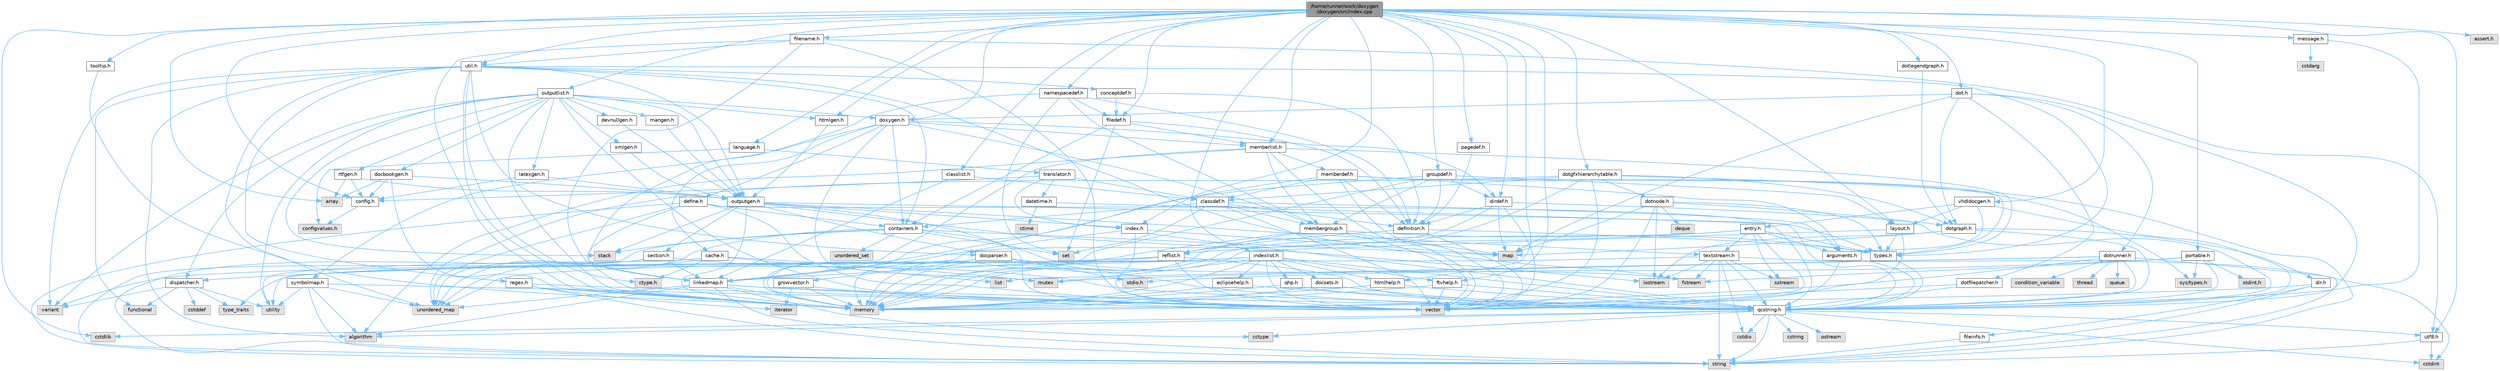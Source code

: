 digraph "/home/runner/work/doxygen/doxygen/src/index.cpp"
{
 // INTERACTIVE_SVG=YES
 // LATEX_PDF_SIZE
  bgcolor="transparent";
  edge [fontname=Helvetica,fontsize=10,labelfontname=Helvetica,labelfontsize=10];
  node [fontname=Helvetica,fontsize=10,shape=box,height=0.2,width=0.4];
  Node1 [label="/home/runner/work/doxygen\l/doxygen/src/index.cpp",height=0.2,width=0.4,color="gray40", fillcolor="grey60", style="filled", fontcolor="black",tooltip="This file contains functions for the various index pages."];
  Node1 -> Node2 [color="steelblue1",style="solid"];
  Node2 [label="cstdlib",height=0.2,width=0.4,color="grey60", fillcolor="#E0E0E0", style="filled",tooltip=" "];
  Node1 -> Node3 [color="steelblue1",style="solid"];
  Node3 [label="array",height=0.2,width=0.4,color="grey60", fillcolor="#E0E0E0", style="filled",tooltip=" "];
  Node1 -> Node4 [color="steelblue1",style="solid"];
  Node4 [label="assert.h",height=0.2,width=0.4,color="grey60", fillcolor="#E0E0E0", style="filled",tooltip=" "];
  Node1 -> Node5 [color="steelblue1",style="solid"];
  Node5 [label="message.h",height=0.2,width=0.4,color="grey40", fillcolor="white", style="filled",URL="$d2/d0d/message_8h.html",tooltip=" "];
  Node5 -> Node6 [color="steelblue1",style="solid"];
  Node6 [label="cstdarg",height=0.2,width=0.4,color="grey60", fillcolor="#E0E0E0", style="filled",tooltip=" "];
  Node5 -> Node7 [color="steelblue1",style="solid"];
  Node7 [label="qcstring.h",height=0.2,width=0.4,color="grey40", fillcolor="white", style="filled",URL="$d7/d5c/qcstring_8h.html",tooltip=" "];
  Node7 -> Node8 [color="steelblue1",style="solid"];
  Node8 [label="string",height=0.2,width=0.4,color="grey60", fillcolor="#E0E0E0", style="filled",tooltip=" "];
  Node7 -> Node9 [color="steelblue1",style="solid"];
  Node9 [label="algorithm",height=0.2,width=0.4,color="grey60", fillcolor="#E0E0E0", style="filled",tooltip=" "];
  Node7 -> Node10 [color="steelblue1",style="solid"];
  Node10 [label="cctype",height=0.2,width=0.4,color="grey60", fillcolor="#E0E0E0", style="filled",tooltip=" "];
  Node7 -> Node11 [color="steelblue1",style="solid"];
  Node11 [label="cstring",height=0.2,width=0.4,color="grey60", fillcolor="#E0E0E0", style="filled",tooltip=" "];
  Node7 -> Node12 [color="steelblue1",style="solid"];
  Node12 [label="cstdio",height=0.2,width=0.4,color="grey60", fillcolor="#E0E0E0", style="filled",tooltip=" "];
  Node7 -> Node2 [color="steelblue1",style="solid"];
  Node7 -> Node13 [color="steelblue1",style="solid"];
  Node13 [label="cstdint",height=0.2,width=0.4,color="grey60", fillcolor="#E0E0E0", style="filled",tooltip=" "];
  Node7 -> Node14 [color="steelblue1",style="solid"];
  Node14 [label="ostream",height=0.2,width=0.4,color="grey60", fillcolor="#E0E0E0", style="filled",tooltip=" "];
  Node7 -> Node15 [color="steelblue1",style="solid"];
  Node15 [label="utf8.h",height=0.2,width=0.4,color="grey40", fillcolor="white", style="filled",URL="$db/d7c/utf8_8h.html",tooltip="Various UTF8 related helper functions."];
  Node15 -> Node13 [color="steelblue1",style="solid"];
  Node15 -> Node8 [color="steelblue1",style="solid"];
  Node1 -> Node16 [color="steelblue1",style="solid"];
  Node16 [label="index.h",height=0.2,width=0.4,color="grey40", fillcolor="white", style="filled",URL="$d1/db5/index_8h.html",tooltip=" "];
  Node16 -> Node17 [color="steelblue1",style="solid"];
  Node17 [label="memory",height=0.2,width=0.4,color="grey60", fillcolor="#E0E0E0", style="filled",tooltip=" "];
  Node16 -> Node18 [color="steelblue1",style="solid"];
  Node18 [label="vector",height=0.2,width=0.4,color="grey60", fillcolor="#E0E0E0", style="filled",tooltip=" "];
  Node16 -> Node19 [color="steelblue1",style="solid"];
  Node19 [label="map",height=0.2,width=0.4,color="grey60", fillcolor="#E0E0E0", style="filled",tooltip=" "];
  Node16 -> Node7 [color="steelblue1",style="solid"];
  Node1 -> Node20 [color="steelblue1",style="solid"];
  Node20 [label="indexlist.h",height=0.2,width=0.4,color="grey40", fillcolor="white", style="filled",URL="$d5/d61/indexlist_8h.html",tooltip=" "];
  Node20 -> Node21 [color="steelblue1",style="solid"];
  Node21 [label="utility",height=0.2,width=0.4,color="grey60", fillcolor="#E0E0E0", style="filled",tooltip=" "];
  Node20 -> Node18 [color="steelblue1",style="solid"];
  Node20 -> Node17 [color="steelblue1",style="solid"];
  Node20 -> Node22 [color="steelblue1",style="solid"];
  Node22 [label="mutex",height=0.2,width=0.4,color="grey60", fillcolor="#E0E0E0", style="filled",tooltip=" "];
  Node20 -> Node23 [color="steelblue1",style="solid"];
  Node23 [label="variant",height=0.2,width=0.4,color="grey60", fillcolor="#E0E0E0", style="filled",tooltip=" "];
  Node20 -> Node7 [color="steelblue1",style="solid"];
  Node20 -> Node24 [color="steelblue1",style="solid"];
  Node24 [label="dispatcher.h",height=0.2,width=0.4,color="grey40", fillcolor="white", style="filled",URL="$da/d73/dispatcher_8h.html",tooltip=" "];
  Node24 -> Node25 [color="steelblue1",style="solid"];
  Node25 [label="cstddef",height=0.2,width=0.4,color="grey60", fillcolor="#E0E0E0", style="filled",tooltip=" "];
  Node24 -> Node21 [color="steelblue1",style="solid"];
  Node24 -> Node26 [color="steelblue1",style="solid"];
  Node26 [label="functional",height=0.2,width=0.4,color="grey60", fillcolor="#E0E0E0", style="filled",tooltip=" "];
  Node24 -> Node23 [color="steelblue1",style="solid"];
  Node24 -> Node27 [color="steelblue1",style="solid"];
  Node27 [label="type_traits",height=0.2,width=0.4,color="grey60", fillcolor="#E0E0E0", style="filled",tooltip=" "];
  Node20 -> Node28 [color="steelblue1",style="solid"];
  Node28 [label="docsets.h",height=0.2,width=0.4,color="grey40", fillcolor="white", style="filled",URL="$d1/db2/docsets_8h.html",tooltip=" "];
  Node28 -> Node17 [color="steelblue1",style="solid"];
  Node28 -> Node7 [color="steelblue1",style="solid"];
  Node20 -> Node29 [color="steelblue1",style="solid"];
  Node29 [label="eclipsehelp.h",height=0.2,width=0.4,color="grey40", fillcolor="white", style="filled",URL="$db/d9e/eclipsehelp_8h.html",tooltip=" "];
  Node29 -> Node17 [color="steelblue1",style="solid"];
  Node29 -> Node7 [color="steelblue1",style="solid"];
  Node20 -> Node30 [color="steelblue1",style="solid"];
  Node30 [label="ftvhelp.h",height=0.2,width=0.4,color="grey40", fillcolor="white", style="filled",URL="$d2/d4a/ftvhelp_8h.html",tooltip=" "];
  Node30 -> Node17 [color="steelblue1",style="solid"];
  Node30 -> Node18 [color="steelblue1",style="solid"];
  Node30 -> Node7 [color="steelblue1",style="solid"];
  Node20 -> Node31 [color="steelblue1",style="solid"];
  Node31 [label="htmlhelp.h",height=0.2,width=0.4,color="grey40", fillcolor="white", style="filled",URL="$d8/dc3/htmlhelp_8h.html",tooltip=" "];
  Node31 -> Node17 [color="steelblue1",style="solid"];
  Node31 -> Node7 [color="steelblue1",style="solid"];
  Node20 -> Node32 [color="steelblue1",style="solid"];
  Node32 [label="qhp.h",height=0.2,width=0.4,color="grey40", fillcolor="white", style="filled",URL="$dc/d20/qhp_8h.html",tooltip=" "];
  Node32 -> Node17 [color="steelblue1",style="solid"];
  Node32 -> Node7 [color="steelblue1",style="solid"];
  Node1 -> Node33 [color="steelblue1",style="solid"];
  Node33 [label="doxygen.h",height=0.2,width=0.4,color="grey40", fillcolor="white", style="filled",URL="$d1/da1/doxygen_8h.html",tooltip=" "];
  Node33 -> Node22 [color="steelblue1",style="solid"];
  Node33 -> Node34 [color="steelblue1",style="solid"];
  Node34 [label="containers.h",height=0.2,width=0.4,color="grey40", fillcolor="white", style="filled",URL="$d5/d75/containers_8h.html",tooltip=" "];
  Node34 -> Node18 [color="steelblue1",style="solid"];
  Node34 -> Node8 [color="steelblue1",style="solid"];
  Node34 -> Node35 [color="steelblue1",style="solid"];
  Node35 [label="set",height=0.2,width=0.4,color="grey60", fillcolor="#E0E0E0", style="filled",tooltip=" "];
  Node34 -> Node19 [color="steelblue1",style="solid"];
  Node34 -> Node36 [color="steelblue1",style="solid"];
  Node36 [label="unordered_set",height=0.2,width=0.4,color="grey60", fillcolor="#E0E0E0", style="filled",tooltip=" "];
  Node34 -> Node37 [color="steelblue1",style="solid"];
  Node37 [label="unordered_map",height=0.2,width=0.4,color="grey60", fillcolor="#E0E0E0", style="filled",tooltip=" "];
  Node34 -> Node38 [color="steelblue1",style="solid"];
  Node38 [label="stack",height=0.2,width=0.4,color="grey60", fillcolor="#E0E0E0", style="filled",tooltip=" "];
  Node33 -> Node39 [color="steelblue1",style="solid"];
  Node39 [label="membergroup.h",height=0.2,width=0.4,color="grey40", fillcolor="white", style="filled",URL="$d9/d11/membergroup_8h.html",tooltip=" "];
  Node39 -> Node18 [color="steelblue1",style="solid"];
  Node39 -> Node19 [color="steelblue1",style="solid"];
  Node39 -> Node17 [color="steelblue1",style="solid"];
  Node39 -> Node40 [color="steelblue1",style="solid"];
  Node40 [label="types.h",height=0.2,width=0.4,color="grey40", fillcolor="white", style="filled",URL="$d9/d49/types_8h.html",tooltip="This file contains a number of basic enums and types."];
  Node40 -> Node7 [color="steelblue1",style="solid"];
  Node39 -> Node41 [color="steelblue1",style="solid"];
  Node41 [label="reflist.h",height=0.2,width=0.4,color="grey40", fillcolor="white", style="filled",URL="$d1/d02/reflist_8h.html",tooltip=" "];
  Node41 -> Node18 [color="steelblue1",style="solid"];
  Node41 -> Node37 [color="steelblue1",style="solid"];
  Node41 -> Node17 [color="steelblue1",style="solid"];
  Node41 -> Node7 [color="steelblue1",style="solid"];
  Node41 -> Node42 [color="steelblue1",style="solid"];
  Node42 [label="linkedmap.h",height=0.2,width=0.4,color="grey40", fillcolor="white", style="filled",URL="$da/de1/linkedmap_8h.html",tooltip=" "];
  Node42 -> Node37 [color="steelblue1",style="solid"];
  Node42 -> Node18 [color="steelblue1",style="solid"];
  Node42 -> Node17 [color="steelblue1",style="solid"];
  Node42 -> Node8 [color="steelblue1",style="solid"];
  Node42 -> Node9 [color="steelblue1",style="solid"];
  Node42 -> Node10 [color="steelblue1",style="solid"];
  Node42 -> Node7 [color="steelblue1",style="solid"];
  Node33 -> Node43 [color="steelblue1",style="solid"];
  Node43 [label="dirdef.h",height=0.2,width=0.4,color="grey40", fillcolor="white", style="filled",URL="$d6/d15/dirdef_8h.html",tooltip=" "];
  Node43 -> Node18 [color="steelblue1",style="solid"];
  Node43 -> Node19 [color="steelblue1",style="solid"];
  Node43 -> Node7 [color="steelblue1",style="solid"];
  Node43 -> Node42 [color="steelblue1",style="solid"];
  Node43 -> Node44 [color="steelblue1",style="solid"];
  Node44 [label="definition.h",height=0.2,width=0.4,color="grey40", fillcolor="white", style="filled",URL="$df/da1/definition_8h.html",tooltip=" "];
  Node44 -> Node18 [color="steelblue1",style="solid"];
  Node44 -> Node40 [color="steelblue1",style="solid"];
  Node44 -> Node41 [color="steelblue1",style="solid"];
  Node33 -> Node45 [color="steelblue1",style="solid"];
  Node45 [label="memberlist.h",height=0.2,width=0.4,color="grey40", fillcolor="white", style="filled",URL="$dd/d78/memberlist_8h.html",tooltip=" "];
  Node45 -> Node18 [color="steelblue1",style="solid"];
  Node45 -> Node9 [color="steelblue1",style="solid"];
  Node45 -> Node46 [color="steelblue1",style="solid"];
  Node46 [label="memberdef.h",height=0.2,width=0.4,color="grey40", fillcolor="white", style="filled",URL="$d4/d46/memberdef_8h.html",tooltip=" "];
  Node46 -> Node18 [color="steelblue1",style="solid"];
  Node46 -> Node17 [color="steelblue1",style="solid"];
  Node46 -> Node47 [color="steelblue1",style="solid"];
  Node47 [label="sys/types.h",height=0.2,width=0.4,color="grey60", fillcolor="#E0E0E0", style="filled",tooltip=" "];
  Node46 -> Node40 [color="steelblue1",style="solid"];
  Node46 -> Node44 [color="steelblue1",style="solid"];
  Node46 -> Node48 [color="steelblue1",style="solid"];
  Node48 [label="arguments.h",height=0.2,width=0.4,color="grey40", fillcolor="white", style="filled",URL="$df/d9b/arguments_8h.html",tooltip=" "];
  Node48 -> Node18 [color="steelblue1",style="solid"];
  Node48 -> Node7 [color="steelblue1",style="solid"];
  Node46 -> Node49 [color="steelblue1",style="solid"];
  Node49 [label="classdef.h",height=0.2,width=0.4,color="grey40", fillcolor="white", style="filled",URL="$d1/da6/classdef_8h.html",tooltip=" "];
  Node49 -> Node18 [color="steelblue1",style="solid"];
  Node49 -> Node35 [color="steelblue1",style="solid"];
  Node49 -> Node34 [color="steelblue1",style="solid"];
  Node49 -> Node44 [color="steelblue1",style="solid"];
  Node49 -> Node48 [color="steelblue1",style="solid"];
  Node49 -> Node39 [color="steelblue1",style="solid"];
  Node45 -> Node42 [color="steelblue1",style="solid"];
  Node45 -> Node40 [color="steelblue1",style="solid"];
  Node45 -> Node39 [color="steelblue1",style="solid"];
  Node33 -> Node50 [color="steelblue1",style="solid"];
  Node50 [label="define.h",height=0.2,width=0.4,color="grey40", fillcolor="white", style="filled",URL="$df/d67/define_8h.html",tooltip=" "];
  Node50 -> Node18 [color="steelblue1",style="solid"];
  Node50 -> Node17 [color="steelblue1",style="solid"];
  Node50 -> Node8 [color="steelblue1",style="solid"];
  Node50 -> Node37 [color="steelblue1",style="solid"];
  Node50 -> Node7 [color="steelblue1",style="solid"];
  Node50 -> Node34 [color="steelblue1",style="solid"];
  Node33 -> Node51 [color="steelblue1",style="solid"];
  Node51 [label="cache.h",height=0.2,width=0.4,color="grey40", fillcolor="white", style="filled",URL="$d3/d26/cache_8h.html",tooltip=" "];
  Node51 -> Node52 [color="steelblue1",style="solid"];
  Node52 [label="list",height=0.2,width=0.4,color="grey60", fillcolor="#E0E0E0", style="filled",tooltip=" "];
  Node51 -> Node37 [color="steelblue1",style="solid"];
  Node51 -> Node22 [color="steelblue1",style="solid"];
  Node51 -> Node21 [color="steelblue1",style="solid"];
  Node51 -> Node53 [color="steelblue1",style="solid"];
  Node53 [label="ctype.h",height=0.2,width=0.4,color="grey60", fillcolor="#E0E0E0", style="filled",tooltip=" "];
  Node33 -> Node54 [color="steelblue1",style="solid"];
  Node54 [label="symbolmap.h",height=0.2,width=0.4,color="grey40", fillcolor="white", style="filled",URL="$d7/ddd/symbolmap_8h.html",tooltip=" "];
  Node54 -> Node9 [color="steelblue1",style="solid"];
  Node54 -> Node37 [color="steelblue1",style="solid"];
  Node54 -> Node18 [color="steelblue1",style="solid"];
  Node54 -> Node8 [color="steelblue1",style="solid"];
  Node54 -> Node21 [color="steelblue1",style="solid"];
  Node1 -> Node55 [color="steelblue1",style="solid"];
  Node55 [label="config.h",height=0.2,width=0.4,color="grey40", fillcolor="white", style="filled",URL="$db/d16/config_8h.html",tooltip=" "];
  Node55 -> Node56 [color="steelblue1",style="solid"];
  Node56 [label="configvalues.h",height=0.2,width=0.4,color="grey60", fillcolor="#E0E0E0", style="filled",tooltip=" "];
  Node1 -> Node57 [color="steelblue1",style="solid"];
  Node57 [label="filedef.h",height=0.2,width=0.4,color="grey40", fillcolor="white", style="filled",URL="$d4/d3a/filedef_8h.html",tooltip=" "];
  Node57 -> Node35 [color="steelblue1",style="solid"];
  Node57 -> Node44 [color="steelblue1",style="solid"];
  Node57 -> Node45 [color="steelblue1",style="solid"];
  Node57 -> Node34 [color="steelblue1",style="solid"];
  Node1 -> Node58 [color="steelblue1",style="solid"];
  Node58 [label="outputlist.h",height=0.2,width=0.4,color="grey40", fillcolor="white", style="filled",URL="$d2/db9/outputlist_8h.html",tooltip=" "];
  Node58 -> Node21 [color="steelblue1",style="solid"];
  Node58 -> Node18 [color="steelblue1",style="solid"];
  Node58 -> Node17 [color="steelblue1",style="solid"];
  Node58 -> Node23 [color="steelblue1",style="solid"];
  Node58 -> Node38 [color="steelblue1",style="solid"];
  Node58 -> Node59 [color="steelblue1",style="solid"];
  Node59 [label="outputgen.h",height=0.2,width=0.4,color="grey40", fillcolor="white", style="filled",URL="$df/d06/outputgen_8h.html",tooltip=" "];
  Node59 -> Node17 [color="steelblue1",style="solid"];
  Node59 -> Node38 [color="steelblue1",style="solid"];
  Node59 -> Node60 [color="steelblue1",style="solid"];
  Node60 [label="iostream",height=0.2,width=0.4,color="grey60", fillcolor="#E0E0E0", style="filled",tooltip=" "];
  Node59 -> Node61 [color="steelblue1",style="solid"];
  Node61 [label="fstream",height=0.2,width=0.4,color="grey60", fillcolor="#E0E0E0", style="filled",tooltip=" "];
  Node59 -> Node40 [color="steelblue1",style="solid"];
  Node59 -> Node16 [color="steelblue1",style="solid"];
  Node59 -> Node62 [color="steelblue1",style="solid"];
  Node62 [label="section.h",height=0.2,width=0.4,color="grey40", fillcolor="white", style="filled",URL="$d1/d2a/section_8h.html",tooltip=" "];
  Node62 -> Node8 [color="steelblue1",style="solid"];
  Node62 -> Node37 [color="steelblue1",style="solid"];
  Node62 -> Node7 [color="steelblue1",style="solid"];
  Node62 -> Node42 [color="steelblue1",style="solid"];
  Node59 -> Node63 [color="steelblue1",style="solid"];
  Node63 [label="textstream.h",height=0.2,width=0.4,color="grey40", fillcolor="white", style="filled",URL="$d4/d7d/textstream_8h.html",tooltip=" "];
  Node63 -> Node8 [color="steelblue1",style="solid"];
  Node63 -> Node60 [color="steelblue1",style="solid"];
  Node63 -> Node64 [color="steelblue1",style="solid"];
  Node64 [label="sstream",height=0.2,width=0.4,color="grey60", fillcolor="#E0E0E0", style="filled",tooltip=" "];
  Node63 -> Node13 [color="steelblue1",style="solid"];
  Node63 -> Node12 [color="steelblue1",style="solid"];
  Node63 -> Node61 [color="steelblue1",style="solid"];
  Node63 -> Node27 [color="steelblue1",style="solid"];
  Node63 -> Node7 [color="steelblue1",style="solid"];
  Node59 -> Node65 [color="steelblue1",style="solid"];
  Node65 [label="docparser.h",height=0.2,width=0.4,color="grey40", fillcolor="white", style="filled",URL="$de/d9c/docparser_8h.html",tooltip=" "];
  Node65 -> Node66 [color="steelblue1",style="solid"];
  Node66 [label="stdio.h",height=0.2,width=0.4,color="grey60", fillcolor="#E0E0E0", style="filled",tooltip=" "];
  Node65 -> Node17 [color="steelblue1",style="solid"];
  Node65 -> Node7 [color="steelblue1",style="solid"];
  Node65 -> Node67 [color="steelblue1",style="solid"];
  Node67 [label="growvector.h",height=0.2,width=0.4,color="grey40", fillcolor="white", style="filled",URL="$d7/d50/growvector_8h.html",tooltip=" "];
  Node67 -> Node18 [color="steelblue1",style="solid"];
  Node67 -> Node17 [color="steelblue1",style="solid"];
  Node67 -> Node68 [color="steelblue1",style="solid"];
  Node68 [label="iterator",height=0.2,width=0.4,color="grey60", fillcolor="#E0E0E0", style="filled",tooltip=" "];
  Node58 -> Node33 [color="steelblue1",style="solid"];
  Node58 -> Node24 [color="steelblue1",style="solid"];
  Node58 -> Node69 [color="steelblue1",style="solid"];
  Node69 [label="htmlgen.h",height=0.2,width=0.4,color="grey40", fillcolor="white", style="filled",URL="$d8/d56/htmlgen_8h.html",tooltip=" "];
  Node69 -> Node59 [color="steelblue1",style="solid"];
  Node58 -> Node70 [color="steelblue1",style="solid"];
  Node70 [label="latexgen.h",height=0.2,width=0.4,color="grey40", fillcolor="white", style="filled",URL="$d6/d9c/latexgen_8h.html",tooltip=" "];
  Node70 -> Node55 [color="steelblue1",style="solid"];
  Node70 -> Node59 [color="steelblue1",style="solid"];
  Node58 -> Node71 [color="steelblue1",style="solid"];
  Node71 [label="rtfgen.h",height=0.2,width=0.4,color="grey40", fillcolor="white", style="filled",URL="$d4/daa/rtfgen_8h.html",tooltip=" "];
  Node71 -> Node3 [color="steelblue1",style="solid"];
  Node71 -> Node55 [color="steelblue1",style="solid"];
  Node71 -> Node59 [color="steelblue1",style="solid"];
  Node58 -> Node72 [color="steelblue1",style="solid"];
  Node72 [label="mangen.h",height=0.2,width=0.4,color="grey40", fillcolor="white", style="filled",URL="$da/dc0/mangen_8h.html",tooltip=" "];
  Node72 -> Node59 [color="steelblue1",style="solid"];
  Node58 -> Node73 [color="steelblue1",style="solid"];
  Node73 [label="docbookgen.h",height=0.2,width=0.4,color="grey40", fillcolor="white", style="filled",URL="$de/dea/docbookgen_8h.html",tooltip=" "];
  Node73 -> Node17 [color="steelblue1",style="solid"];
  Node73 -> Node3 [color="steelblue1",style="solid"];
  Node73 -> Node55 [color="steelblue1",style="solid"];
  Node73 -> Node59 [color="steelblue1",style="solid"];
  Node58 -> Node74 [color="steelblue1",style="solid"];
  Node74 [label="xmlgen.h",height=0.2,width=0.4,color="grey40", fillcolor="white", style="filled",URL="$d9/d67/xmlgen_8h.html",tooltip=" "];
  Node74 -> Node59 [color="steelblue1",style="solid"];
  Node58 -> Node75 [color="steelblue1",style="solid"];
  Node75 [label="devnullgen.h",height=0.2,width=0.4,color="grey40", fillcolor="white", style="filled",URL="$d8/de5/devnullgen_8h.html",tooltip=" "];
  Node75 -> Node59 [color="steelblue1",style="solid"];
  Node1 -> Node76 [color="steelblue1",style="solid"];
  Node76 [label="util.h",height=0.2,width=0.4,color="grey40", fillcolor="white", style="filled",URL="$d8/d3c/util_8h.html",tooltip="A bunch of utility functions."];
  Node76 -> Node17 [color="steelblue1",style="solid"];
  Node76 -> Node37 [color="steelblue1",style="solid"];
  Node76 -> Node9 [color="steelblue1",style="solid"];
  Node76 -> Node26 [color="steelblue1",style="solid"];
  Node76 -> Node61 [color="steelblue1",style="solid"];
  Node76 -> Node23 [color="steelblue1",style="solid"];
  Node76 -> Node53 [color="steelblue1",style="solid"];
  Node76 -> Node40 [color="steelblue1",style="solid"];
  Node76 -> Node65 [color="steelblue1",style="solid"];
  Node76 -> Node34 [color="steelblue1",style="solid"];
  Node76 -> Node59 [color="steelblue1",style="solid"];
  Node76 -> Node77 [color="steelblue1",style="solid"];
  Node77 [label="regex.h",height=0.2,width=0.4,color="grey40", fillcolor="white", style="filled",URL="$d1/d21/regex_8h.html",tooltip=" "];
  Node77 -> Node17 [color="steelblue1",style="solid"];
  Node77 -> Node8 [color="steelblue1",style="solid"];
  Node77 -> Node18 [color="steelblue1",style="solid"];
  Node77 -> Node68 [color="steelblue1",style="solid"];
  Node76 -> Node78 [color="steelblue1",style="solid"];
  Node78 [label="conceptdef.h",height=0.2,width=0.4,color="grey40", fillcolor="white", style="filled",URL="$da/df1/conceptdef_8h.html",tooltip=" "];
  Node78 -> Node44 [color="steelblue1",style="solid"];
  Node78 -> Node57 [color="steelblue1",style="solid"];
  Node1 -> Node79 [color="steelblue1",style="solid"];
  Node79 [label="groupdef.h",height=0.2,width=0.4,color="grey40", fillcolor="white", style="filled",URL="$d1/de6/groupdef_8h.html",tooltip=" "];
  Node79 -> Node17 [color="steelblue1",style="solid"];
  Node79 -> Node44 [color="steelblue1",style="solid"];
  Node79 -> Node43 [color="steelblue1",style="solid"];
  Node79 -> Node80 [color="steelblue1",style="solid"];
  Node80 [label="layout.h",height=0.2,width=0.4,color="grey40", fillcolor="white", style="filled",URL="$db/d51/layout_8h.html",tooltip=" "];
  Node80 -> Node17 [color="steelblue1",style="solid"];
  Node80 -> Node18 [color="steelblue1",style="solid"];
  Node80 -> Node40 [color="steelblue1",style="solid"];
  Node79 -> Node39 [color="steelblue1",style="solid"];
  Node79 -> Node42 [color="steelblue1",style="solid"];
  Node1 -> Node81 [color="steelblue1",style="solid"];
  Node81 [label="language.h",height=0.2,width=0.4,color="grey40", fillcolor="white", style="filled",URL="$d8/dce/language_8h.html",tooltip=" "];
  Node81 -> Node82 [color="steelblue1",style="solid"];
  Node82 [label="translator.h",height=0.2,width=0.4,color="grey40", fillcolor="white", style="filled",URL="$d9/df1/translator_8h.html",tooltip=" "];
  Node82 -> Node49 [color="steelblue1",style="solid"];
  Node82 -> Node55 [color="steelblue1",style="solid"];
  Node82 -> Node83 [color="steelblue1",style="solid"];
  Node83 [label="datetime.h",height=0.2,width=0.4,color="grey40", fillcolor="white", style="filled",URL="$de/d1b/datetime_8h.html",tooltip=" "];
  Node83 -> Node84 [color="steelblue1",style="solid"];
  Node84 [label="ctime",height=0.2,width=0.4,color="grey60", fillcolor="#E0E0E0", style="filled",tooltip=" "];
  Node83 -> Node7 [color="steelblue1",style="solid"];
  Node82 -> Node16 [color="steelblue1",style="solid"];
  Node81 -> Node56 [color="steelblue1",style="solid"];
  Node1 -> Node69 [color="steelblue1",style="solid"];
  Node1 -> Node31 [color="steelblue1",style="solid"];
  Node1 -> Node30 [color="steelblue1",style="solid"];
  Node1 -> Node85 [color="steelblue1",style="solid"];
  Node85 [label="dot.h",height=0.2,width=0.4,color="grey40", fillcolor="white", style="filled",URL="$d6/d4a/dot_8h.html",tooltip=" "];
  Node85 -> Node19 [color="steelblue1",style="solid"];
  Node85 -> Node7 [color="steelblue1",style="solid"];
  Node85 -> Node86 [color="steelblue1",style="solid"];
  Node86 [label="dotgraph.h",height=0.2,width=0.4,color="grey40", fillcolor="white", style="filled",URL="$d0/daa/dotgraph_8h.html",tooltip=" "];
  Node86 -> Node60 [color="steelblue1",style="solid"];
  Node86 -> Node19 [color="steelblue1",style="solid"];
  Node86 -> Node7 [color="steelblue1",style="solid"];
  Node86 -> Node87 [color="steelblue1",style="solid"];
  Node87 [label="dir.h",height=0.2,width=0.4,color="grey40", fillcolor="white", style="filled",URL="$df/d9c/dir_8h.html",tooltip=" "];
  Node87 -> Node8 [color="steelblue1",style="solid"];
  Node87 -> Node17 [color="steelblue1",style="solid"];
  Node87 -> Node88 [color="steelblue1",style="solid"];
  Node88 [label="fileinfo.h",height=0.2,width=0.4,color="grey40", fillcolor="white", style="filled",URL="$df/d45/fileinfo_8h.html",tooltip=" "];
  Node88 -> Node8 [color="steelblue1",style="solid"];
  Node85 -> Node89 [color="steelblue1",style="solid"];
  Node89 [label="dotfilepatcher.h",height=0.2,width=0.4,color="grey40", fillcolor="white", style="filled",URL="$d3/d38/dotfilepatcher_8h.html",tooltip=" "];
  Node89 -> Node18 [color="steelblue1",style="solid"];
  Node89 -> Node7 [color="steelblue1",style="solid"];
  Node85 -> Node90 [color="steelblue1",style="solid"];
  Node90 [label="dotrunner.h",height=0.2,width=0.4,color="grey40", fillcolor="white", style="filled",URL="$d2/dd1/dotrunner_8h.html",tooltip=" "];
  Node90 -> Node8 [color="steelblue1",style="solid"];
  Node90 -> Node91 [color="steelblue1",style="solid"];
  Node91 [label="thread",height=0.2,width=0.4,color="grey60", fillcolor="#E0E0E0", style="filled",tooltip=" "];
  Node90 -> Node52 [color="steelblue1",style="solid"];
  Node90 -> Node92 [color="steelblue1",style="solid"];
  Node92 [label="queue",height=0.2,width=0.4,color="grey60", fillcolor="#E0E0E0", style="filled",tooltip=" "];
  Node90 -> Node22 [color="steelblue1",style="solid"];
  Node90 -> Node93 [color="steelblue1",style="solid"];
  Node93 [label="condition_variable",height=0.2,width=0.4,color="grey60", fillcolor="#E0E0E0", style="filled",tooltip=" "];
  Node90 -> Node17 [color="steelblue1",style="solid"];
  Node90 -> Node7 [color="steelblue1",style="solid"];
  Node85 -> Node33 [color="steelblue1",style="solid"];
  Node1 -> Node94 [color="steelblue1",style="solid"];
  Node94 [label="dotgfxhierarchytable.h",height=0.2,width=0.4,color="grey40", fillcolor="white", style="filled",URL="$d2/de7/dotgfxhierarchytable_8h.html",tooltip=" "];
  Node94 -> Node17 [color="steelblue1",style="solid"];
  Node94 -> Node8 [color="steelblue1",style="solid"];
  Node94 -> Node37 [color="steelblue1",style="solid"];
  Node94 -> Node18 [color="steelblue1",style="solid"];
  Node94 -> Node49 [color="steelblue1",style="solid"];
  Node94 -> Node86 [color="steelblue1",style="solid"];
  Node94 -> Node95 [color="steelblue1",style="solid"];
  Node95 [label="dotnode.h",height=0.2,width=0.4,color="grey40", fillcolor="white", style="filled",URL="$d8/d3b/dotnode_8h.html",tooltip=" "];
  Node95 -> Node18 [color="steelblue1",style="solid"];
  Node95 -> Node19 [color="steelblue1",style="solid"];
  Node95 -> Node96 [color="steelblue1",style="solid"];
  Node96 [label="deque",height=0.2,width=0.4,color="grey60", fillcolor="#E0E0E0", style="filled",tooltip=" "];
  Node95 -> Node60 [color="steelblue1",style="solid"];
  Node95 -> Node40 [color="steelblue1",style="solid"];
  Node95 -> Node86 [color="steelblue1",style="solid"];
  Node1 -> Node97 [color="steelblue1",style="solid"];
  Node97 [label="dotlegendgraph.h",height=0.2,width=0.4,color="grey40", fillcolor="white", style="filled",URL="$d5/d76/dotlegendgraph_8h.html",tooltip=" "];
  Node97 -> Node86 [color="steelblue1",style="solid"];
  Node1 -> Node98 [color="steelblue1",style="solid"];
  Node98 [label="pagedef.h",height=0.2,width=0.4,color="grey40", fillcolor="white", style="filled",URL="$dd/d66/pagedef_8h.html",tooltip=" "];
  Node98 -> Node44 [color="steelblue1",style="solid"];
  Node1 -> Node43 [color="steelblue1",style="solid"];
  Node1 -> Node99 [color="steelblue1",style="solid"];
  Node99 [label="vhdldocgen.h",height=0.2,width=0.4,color="grey40", fillcolor="white", style="filled",URL="$dd/dec/vhdldocgen_8h.html",tooltip=" "];
  Node99 -> Node7 [color="steelblue1",style="solid"];
  Node99 -> Node80 [color="steelblue1",style="solid"];
  Node99 -> Node48 [color="steelblue1",style="solid"];
  Node99 -> Node100 [color="steelblue1",style="solid"];
  Node100 [label="entry.h",height=0.2,width=0.4,color="grey40", fillcolor="white", style="filled",URL="$d1/dc6/entry_8h.html",tooltip=" "];
  Node100 -> Node18 [color="steelblue1",style="solid"];
  Node100 -> Node17 [color="steelblue1",style="solid"];
  Node100 -> Node64 [color="steelblue1",style="solid"];
  Node100 -> Node40 [color="steelblue1",style="solid"];
  Node100 -> Node48 [color="steelblue1",style="solid"];
  Node100 -> Node41 [color="steelblue1",style="solid"];
  Node100 -> Node63 [color="steelblue1",style="solid"];
  Node1 -> Node80 [color="steelblue1",style="solid"];
  Node1 -> Node45 [color="steelblue1",style="solid"];
  Node1 -> Node101 [color="steelblue1",style="solid"];
  Node101 [label="classlist.h",height=0.2,width=0.4,color="grey40", fillcolor="white", style="filled",URL="$d2/df8/classlist_8h.html",tooltip=" "];
  Node101 -> Node42 [color="steelblue1",style="solid"];
  Node101 -> Node49 [color="steelblue1",style="solid"];
  Node1 -> Node102 [color="steelblue1",style="solid"];
  Node102 [label="namespacedef.h",height=0.2,width=0.4,color="grey40", fillcolor="white", style="filled",URL="$d7/d97/namespacedef_8h.html",tooltip=" "];
  Node102 -> Node35 [color="steelblue1",style="solid"];
  Node102 -> Node44 [color="steelblue1",style="solid"];
  Node102 -> Node57 [color="steelblue1",style="solid"];
  Node102 -> Node42 [color="steelblue1",style="solid"];
  Node102 -> Node39 [color="steelblue1",style="solid"];
  Node1 -> Node103 [color="steelblue1",style="solid"];
  Node103 [label="filename.h",height=0.2,width=0.4,color="grey40", fillcolor="white", style="filled",URL="$dc/dd6/filename_8h.html",tooltip=" "];
  Node103 -> Node17 [color="steelblue1",style="solid"];
  Node103 -> Node18 [color="steelblue1",style="solid"];
  Node103 -> Node42 [color="steelblue1",style="solid"];
  Node103 -> Node15 [color="steelblue1",style="solid"];
  Node103 -> Node76 [color="steelblue1",style="solid"];
  Node1 -> Node104 [color="steelblue1",style="solid"];
  Node104 [label="tooltip.h",height=0.2,width=0.4,color="grey40", fillcolor="white", style="filled",URL="$db/d83/tooltip_8h.html",tooltip=" "];
  Node104 -> Node17 [color="steelblue1",style="solid"];
  Node1 -> Node15 [color="steelblue1",style="solid"];
  Node1 -> Node105 [color="steelblue1",style="solid"];
  Node105 [label="portable.h",height=0.2,width=0.4,color="grey40", fillcolor="white", style="filled",URL="$d2/de2/portable_8h.html",tooltip="Portable versions of functions that are platform dependent."];
  Node105 -> Node66 [color="steelblue1",style="solid"];
  Node105 -> Node47 [color="steelblue1",style="solid"];
  Node105 -> Node106 [color="steelblue1",style="solid"];
  Node106 [label="stdint.h",height=0.2,width=0.4,color="grey60", fillcolor="#E0E0E0", style="filled",tooltip=" "];
  Node105 -> Node61 [color="steelblue1",style="solid"];
  Node105 -> Node7 [color="steelblue1",style="solid"];
}
